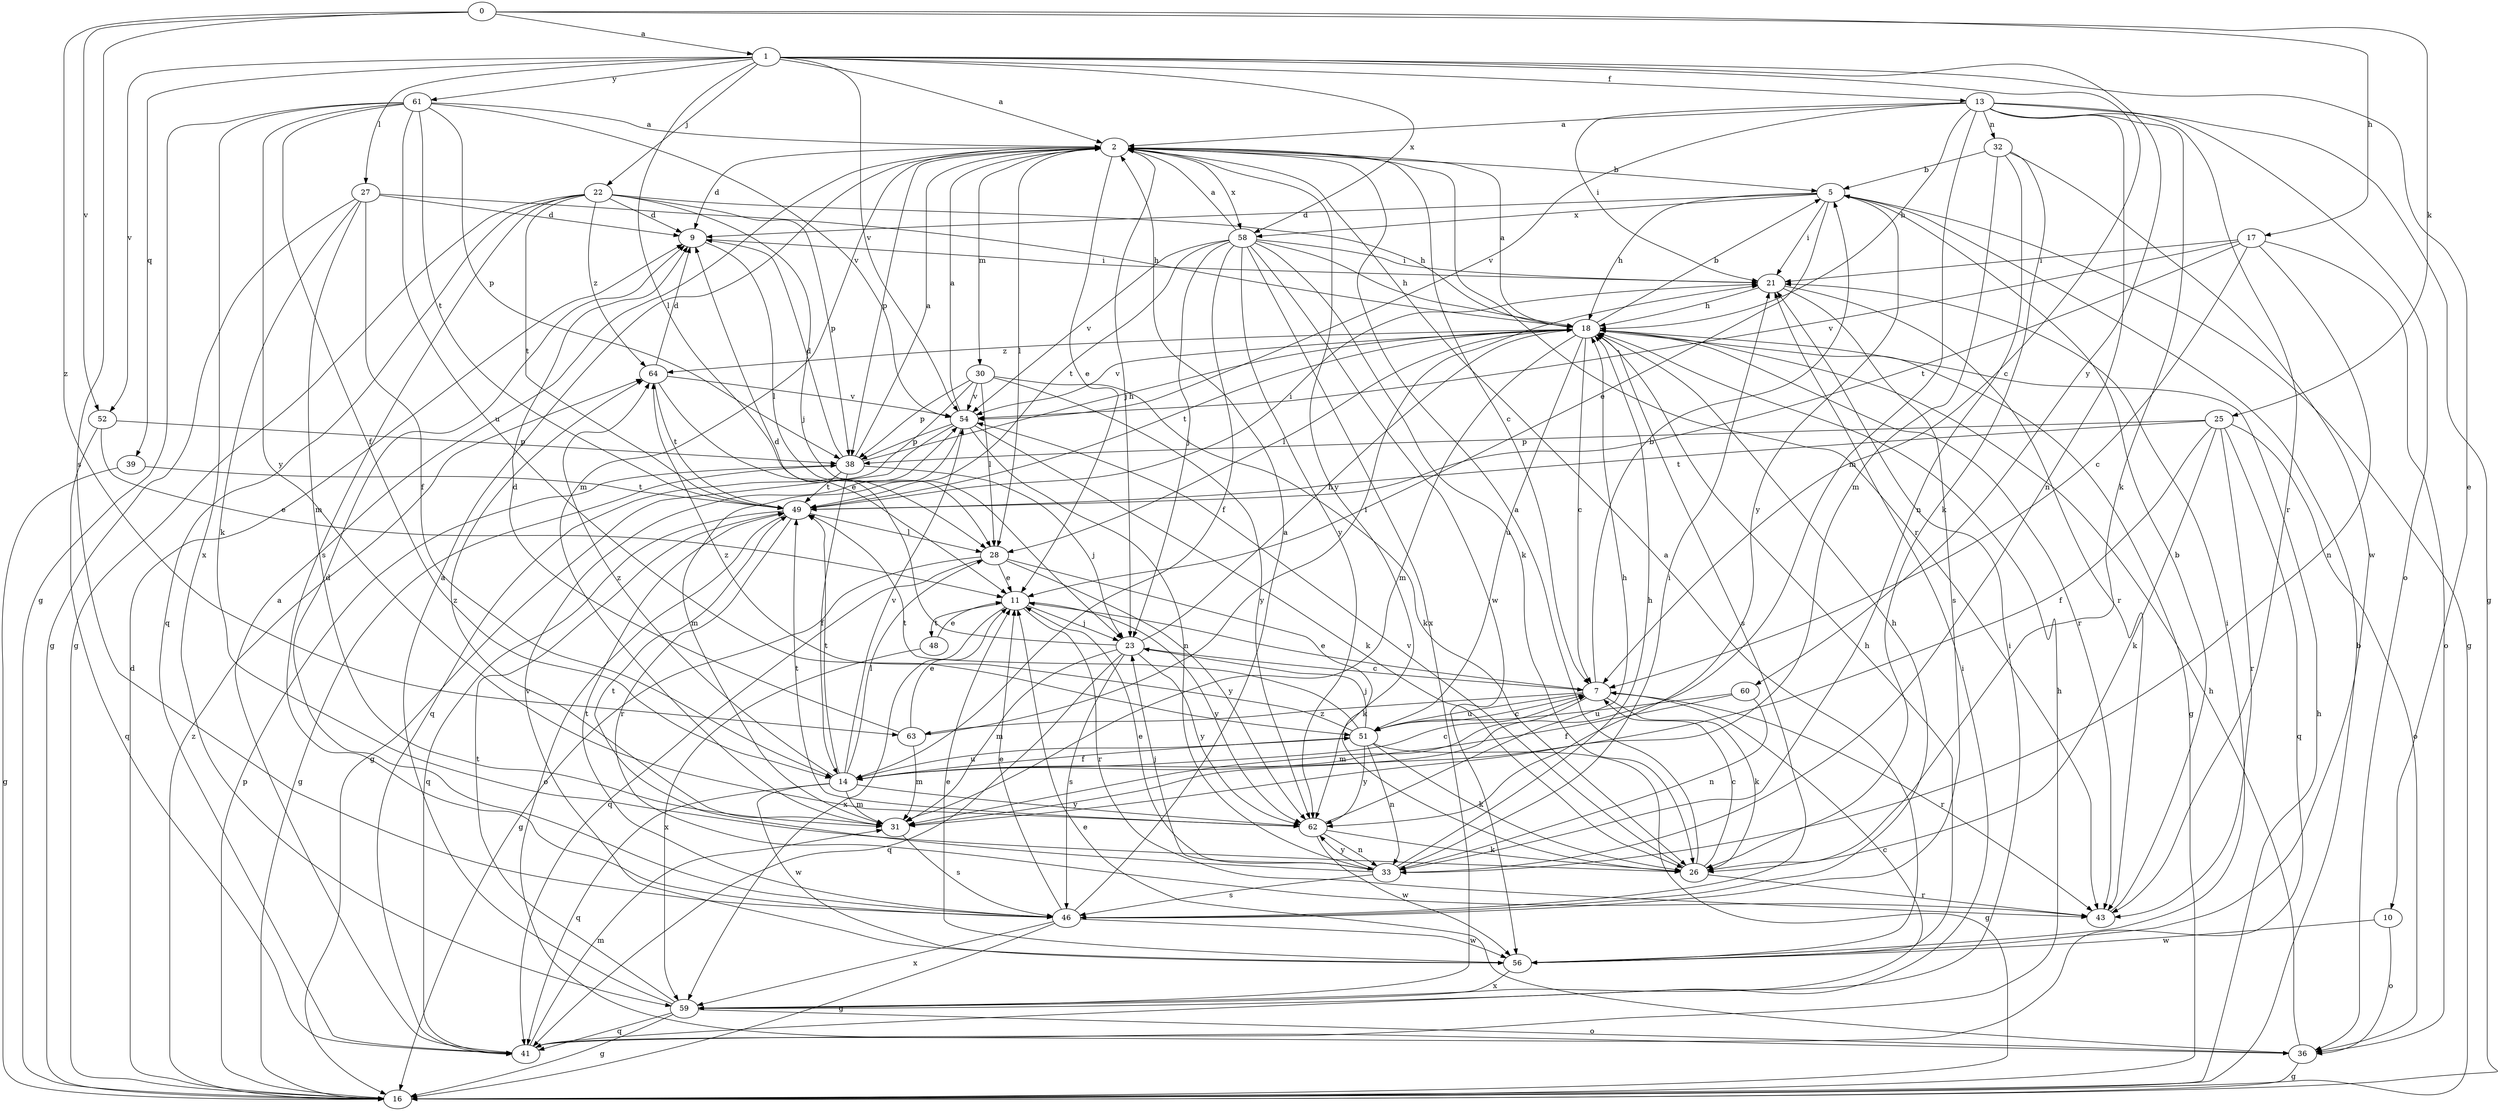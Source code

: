 strict digraph  {
0;
1;
2;
5;
7;
9;
10;
11;
13;
14;
16;
17;
18;
21;
22;
23;
25;
26;
27;
28;
30;
31;
32;
33;
36;
38;
39;
41;
43;
46;
48;
49;
51;
52;
54;
56;
58;
59;
60;
61;
62;
63;
64;
0 -> 1  [label=a];
0 -> 17  [label=h];
0 -> 25  [label=k];
0 -> 46  [label=s];
0 -> 52  [label=v];
0 -> 63  [label=z];
1 -> 2  [label=a];
1 -> 7  [label=c];
1 -> 10  [label=e];
1 -> 13  [label=f];
1 -> 22  [label=j];
1 -> 27  [label=l];
1 -> 28  [label=l];
1 -> 39  [label=q];
1 -> 52  [label=v];
1 -> 54  [label=v];
1 -> 58  [label=x];
1 -> 60  [label=y];
1 -> 61  [label=y];
2 -> 5  [label=b];
2 -> 7  [label=c];
2 -> 9  [label=d];
2 -> 11  [label=e];
2 -> 23  [label=j];
2 -> 28  [label=l];
2 -> 30  [label=m];
2 -> 31  [label=m];
2 -> 38  [label=p];
2 -> 43  [label=r];
2 -> 58  [label=x];
2 -> 62  [label=y];
5 -> 9  [label=d];
5 -> 11  [label=e];
5 -> 16  [label=g];
5 -> 18  [label=h];
5 -> 21  [label=i];
5 -> 58  [label=x];
5 -> 62  [label=y];
7 -> 5  [label=b];
7 -> 11  [label=e];
7 -> 26  [label=k];
7 -> 31  [label=m];
7 -> 43  [label=r];
7 -> 51  [label=u];
7 -> 63  [label=z];
9 -> 21  [label=i];
9 -> 28  [label=l];
10 -> 36  [label=o];
10 -> 56  [label=w];
11 -> 23  [label=j];
11 -> 43  [label=r];
11 -> 48  [label=t];
11 -> 59  [label=x];
11 -> 62  [label=y];
13 -> 2  [label=a];
13 -> 16  [label=g];
13 -> 18  [label=h];
13 -> 21  [label=i];
13 -> 26  [label=k];
13 -> 31  [label=m];
13 -> 32  [label=n];
13 -> 33  [label=n];
13 -> 36  [label=o];
13 -> 43  [label=r];
13 -> 54  [label=v];
14 -> 7  [label=c];
14 -> 28  [label=l];
14 -> 31  [label=m];
14 -> 41  [label=q];
14 -> 49  [label=t];
14 -> 51  [label=u];
14 -> 54  [label=v];
14 -> 56  [label=w];
14 -> 62  [label=y];
14 -> 64  [label=z];
16 -> 5  [label=b];
16 -> 9  [label=d];
16 -> 18  [label=h];
16 -> 38  [label=p];
16 -> 64  [label=z];
17 -> 7  [label=c];
17 -> 21  [label=i];
17 -> 33  [label=n];
17 -> 36  [label=o];
17 -> 49  [label=t];
17 -> 54  [label=v];
18 -> 2  [label=a];
18 -> 5  [label=b];
18 -> 7  [label=c];
18 -> 16  [label=g];
18 -> 28  [label=l];
18 -> 31  [label=m];
18 -> 43  [label=r];
18 -> 46  [label=s];
18 -> 49  [label=t];
18 -> 51  [label=u];
18 -> 54  [label=v];
18 -> 64  [label=z];
21 -> 18  [label=h];
21 -> 43  [label=r];
21 -> 46  [label=s];
22 -> 9  [label=d];
22 -> 16  [label=g];
22 -> 18  [label=h];
22 -> 23  [label=j];
22 -> 38  [label=p];
22 -> 41  [label=q];
22 -> 46  [label=s];
22 -> 49  [label=t];
22 -> 64  [label=z];
23 -> 7  [label=c];
23 -> 9  [label=d];
23 -> 18  [label=h];
23 -> 31  [label=m];
23 -> 41  [label=q];
23 -> 46  [label=s];
23 -> 62  [label=y];
25 -> 14  [label=f];
25 -> 26  [label=k];
25 -> 36  [label=o];
25 -> 38  [label=p];
25 -> 41  [label=q];
25 -> 43  [label=r];
25 -> 49  [label=t];
26 -> 2  [label=a];
26 -> 7  [label=c];
26 -> 43  [label=r];
26 -> 54  [label=v];
27 -> 9  [label=d];
27 -> 14  [label=f];
27 -> 16  [label=g];
27 -> 18  [label=h];
27 -> 26  [label=k];
27 -> 31  [label=m];
28 -> 11  [label=e];
28 -> 16  [label=g];
28 -> 26  [label=k];
28 -> 41  [label=q];
28 -> 62  [label=y];
30 -> 26  [label=k];
30 -> 28  [label=l];
30 -> 38  [label=p];
30 -> 41  [label=q];
30 -> 54  [label=v];
30 -> 62  [label=y];
31 -> 46  [label=s];
31 -> 64  [label=z];
32 -> 5  [label=b];
32 -> 26  [label=k];
32 -> 31  [label=m];
32 -> 33  [label=n];
32 -> 56  [label=w];
33 -> 11  [label=e];
33 -> 18  [label=h];
33 -> 21  [label=i];
33 -> 23  [label=j];
33 -> 46  [label=s];
33 -> 49  [label=t];
33 -> 62  [label=y];
36 -> 11  [label=e];
36 -> 16  [label=g];
36 -> 18  [label=h];
38 -> 2  [label=a];
38 -> 9  [label=d];
38 -> 14  [label=f];
38 -> 16  [label=g];
38 -> 18  [label=h];
38 -> 23  [label=j];
38 -> 49  [label=t];
39 -> 16  [label=g];
39 -> 49  [label=t];
41 -> 2  [label=a];
41 -> 18  [label=h];
41 -> 21  [label=i];
41 -> 31  [label=m];
43 -> 5  [label=b];
46 -> 2  [label=a];
46 -> 9  [label=d];
46 -> 11  [label=e];
46 -> 16  [label=g];
46 -> 18  [label=h];
46 -> 49  [label=t];
46 -> 56  [label=w];
46 -> 59  [label=x];
48 -> 11  [label=e];
48 -> 59  [label=x];
49 -> 21  [label=i];
49 -> 28  [label=l];
49 -> 36  [label=o];
49 -> 41  [label=q];
49 -> 43  [label=r];
51 -> 7  [label=c];
51 -> 14  [label=f];
51 -> 16  [label=g];
51 -> 23  [label=j];
51 -> 26  [label=k];
51 -> 33  [label=n];
51 -> 49  [label=t];
51 -> 62  [label=y];
51 -> 64  [label=z];
52 -> 11  [label=e];
52 -> 38  [label=p];
52 -> 41  [label=q];
54 -> 2  [label=a];
54 -> 16  [label=g];
54 -> 26  [label=k];
54 -> 31  [label=m];
54 -> 33  [label=n];
54 -> 38  [label=p];
56 -> 2  [label=a];
56 -> 11  [label=e];
56 -> 18  [label=h];
56 -> 21  [label=i];
56 -> 54  [label=v];
56 -> 59  [label=x];
58 -> 2  [label=a];
58 -> 14  [label=f];
58 -> 18  [label=h];
58 -> 21  [label=i];
58 -> 23  [label=j];
58 -> 26  [label=k];
58 -> 49  [label=t];
58 -> 54  [label=v];
58 -> 56  [label=w];
58 -> 59  [label=x];
58 -> 62  [label=y];
59 -> 2  [label=a];
59 -> 7  [label=c];
59 -> 16  [label=g];
59 -> 21  [label=i];
59 -> 36  [label=o];
59 -> 41  [label=q];
59 -> 49  [label=t];
60 -> 14  [label=f];
60 -> 33  [label=n];
60 -> 51  [label=u];
61 -> 2  [label=a];
61 -> 14  [label=f];
61 -> 16  [label=g];
61 -> 38  [label=p];
61 -> 49  [label=t];
61 -> 51  [label=u];
61 -> 54  [label=v];
61 -> 59  [label=x];
61 -> 62  [label=y];
62 -> 18  [label=h];
62 -> 26  [label=k];
62 -> 33  [label=n];
62 -> 49  [label=t];
62 -> 56  [label=w];
63 -> 9  [label=d];
63 -> 11  [label=e];
63 -> 21  [label=i];
63 -> 31  [label=m];
64 -> 9  [label=d];
64 -> 11  [label=e];
64 -> 49  [label=t];
64 -> 54  [label=v];
}
